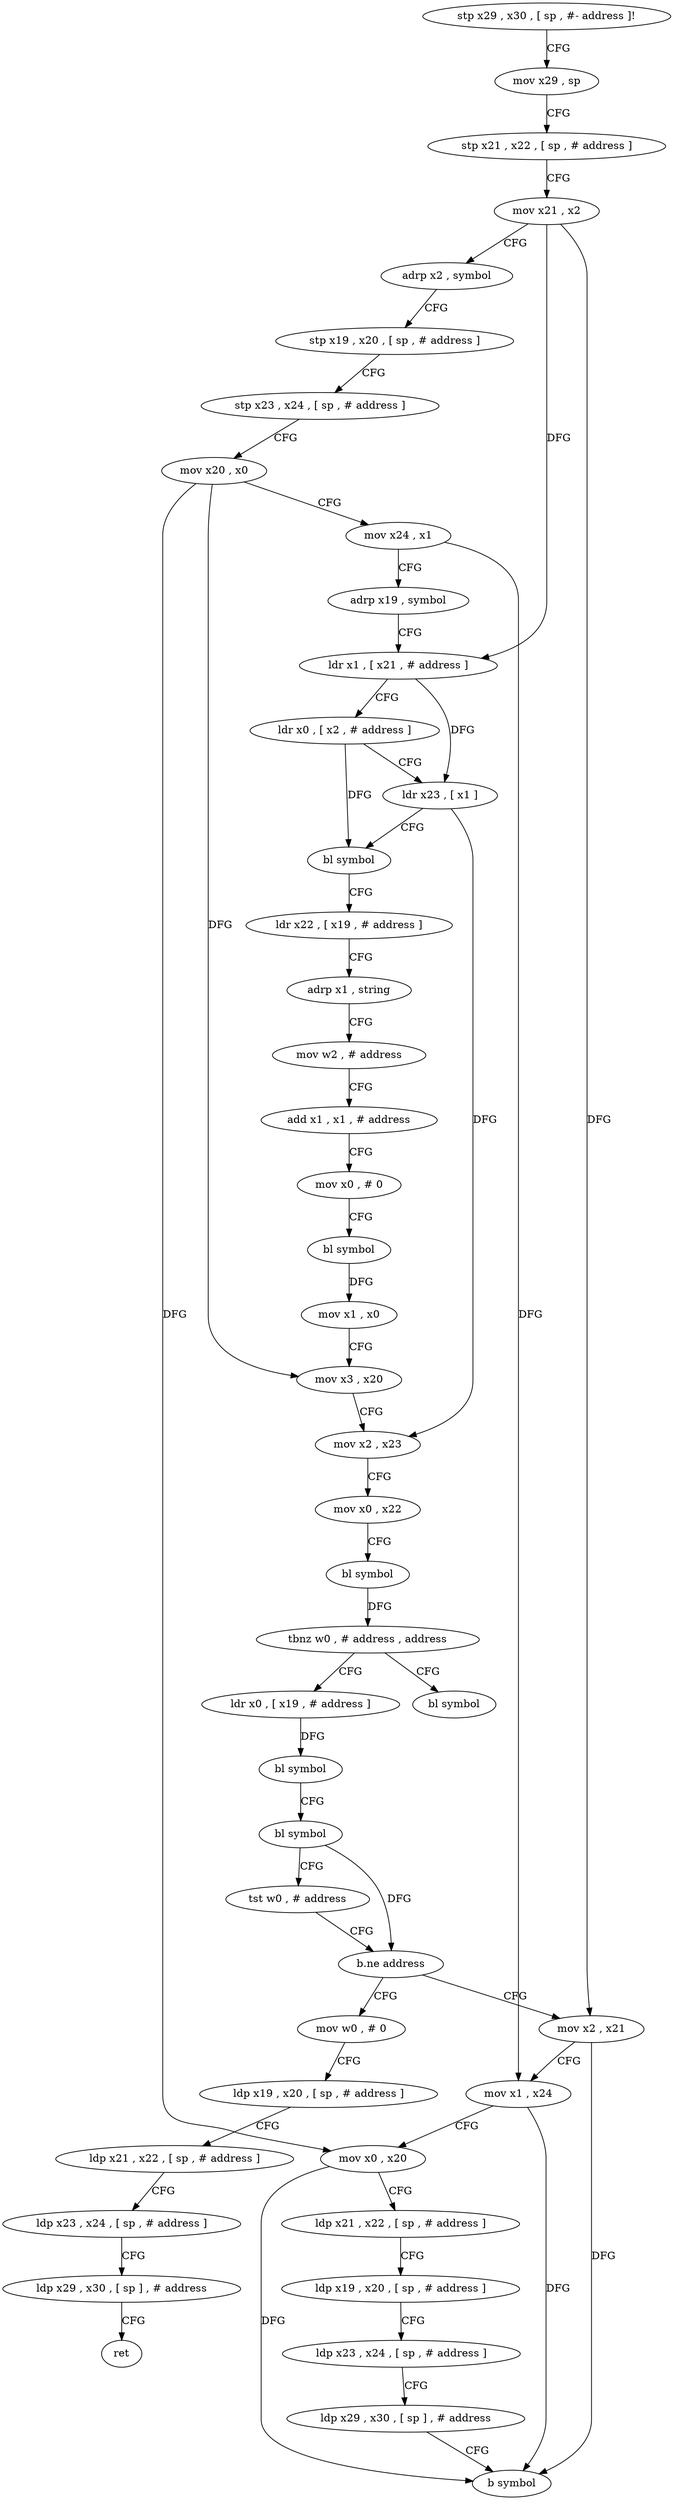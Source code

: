 digraph "func" {
"4218672" [label = "stp x29 , x30 , [ sp , #- address ]!" ]
"4218676" [label = "mov x29 , sp" ]
"4218680" [label = "stp x21 , x22 , [ sp , # address ]" ]
"4218684" [label = "mov x21 , x2" ]
"4218688" [label = "adrp x2 , symbol" ]
"4218692" [label = "stp x19 , x20 , [ sp , # address ]" ]
"4218696" [label = "stp x23 , x24 , [ sp , # address ]" ]
"4218700" [label = "mov x20 , x0" ]
"4218704" [label = "mov x24 , x1" ]
"4218708" [label = "adrp x19 , symbol" ]
"4218712" [label = "ldr x1 , [ x21 , # address ]" ]
"4218716" [label = "ldr x0 , [ x2 , # address ]" ]
"4218720" [label = "ldr x23 , [ x1 ]" ]
"4218724" [label = "bl symbol" ]
"4218728" [label = "ldr x22 , [ x19 , # address ]" ]
"4218732" [label = "adrp x1 , string" ]
"4218736" [label = "mov w2 , # address" ]
"4218740" [label = "add x1 , x1 , # address" ]
"4218744" [label = "mov x0 , # 0" ]
"4218748" [label = "bl symbol" ]
"4218752" [label = "mov x1 , x0" ]
"4218756" [label = "mov x3 , x20" ]
"4218760" [label = "mov x2 , x23" ]
"4218764" [label = "mov x0 , x22" ]
"4218768" [label = "bl symbol" ]
"4218772" [label = "tbnz w0 , # address , address" ]
"4218856" [label = "bl symbol" ]
"4218776" [label = "ldr x0 , [ x19 , # address ]" ]
"4218780" [label = "bl symbol" ]
"4218784" [label = "bl symbol" ]
"4218788" [label = "tst w0 , # address" ]
"4218792" [label = "b.ne address" ]
"4218824" [label = "mov x2 , x21" ]
"4218796" [label = "mov w0 , # 0" ]
"4218828" [label = "mov x1 , x24" ]
"4218832" [label = "mov x0 , x20" ]
"4218836" [label = "ldp x21 , x22 , [ sp , # address ]" ]
"4218840" [label = "ldp x19 , x20 , [ sp , # address ]" ]
"4218844" [label = "ldp x23 , x24 , [ sp , # address ]" ]
"4218848" [label = "ldp x29 , x30 , [ sp ] , # address" ]
"4218852" [label = "b symbol" ]
"4218800" [label = "ldp x19 , x20 , [ sp , # address ]" ]
"4218804" [label = "ldp x21 , x22 , [ sp , # address ]" ]
"4218808" [label = "ldp x23 , x24 , [ sp , # address ]" ]
"4218812" [label = "ldp x29 , x30 , [ sp ] , # address" ]
"4218816" [label = "ret" ]
"4218672" -> "4218676" [ label = "CFG" ]
"4218676" -> "4218680" [ label = "CFG" ]
"4218680" -> "4218684" [ label = "CFG" ]
"4218684" -> "4218688" [ label = "CFG" ]
"4218684" -> "4218712" [ label = "DFG" ]
"4218684" -> "4218824" [ label = "DFG" ]
"4218688" -> "4218692" [ label = "CFG" ]
"4218692" -> "4218696" [ label = "CFG" ]
"4218696" -> "4218700" [ label = "CFG" ]
"4218700" -> "4218704" [ label = "CFG" ]
"4218700" -> "4218756" [ label = "DFG" ]
"4218700" -> "4218832" [ label = "DFG" ]
"4218704" -> "4218708" [ label = "CFG" ]
"4218704" -> "4218828" [ label = "DFG" ]
"4218708" -> "4218712" [ label = "CFG" ]
"4218712" -> "4218716" [ label = "CFG" ]
"4218712" -> "4218720" [ label = "DFG" ]
"4218716" -> "4218720" [ label = "CFG" ]
"4218716" -> "4218724" [ label = "DFG" ]
"4218720" -> "4218724" [ label = "CFG" ]
"4218720" -> "4218760" [ label = "DFG" ]
"4218724" -> "4218728" [ label = "CFG" ]
"4218728" -> "4218732" [ label = "CFG" ]
"4218732" -> "4218736" [ label = "CFG" ]
"4218736" -> "4218740" [ label = "CFG" ]
"4218740" -> "4218744" [ label = "CFG" ]
"4218744" -> "4218748" [ label = "CFG" ]
"4218748" -> "4218752" [ label = "DFG" ]
"4218752" -> "4218756" [ label = "CFG" ]
"4218756" -> "4218760" [ label = "CFG" ]
"4218760" -> "4218764" [ label = "CFG" ]
"4218764" -> "4218768" [ label = "CFG" ]
"4218768" -> "4218772" [ label = "DFG" ]
"4218772" -> "4218856" [ label = "CFG" ]
"4218772" -> "4218776" [ label = "CFG" ]
"4218776" -> "4218780" [ label = "DFG" ]
"4218780" -> "4218784" [ label = "CFG" ]
"4218784" -> "4218788" [ label = "CFG" ]
"4218784" -> "4218792" [ label = "DFG" ]
"4218788" -> "4218792" [ label = "CFG" ]
"4218792" -> "4218824" [ label = "CFG" ]
"4218792" -> "4218796" [ label = "CFG" ]
"4218824" -> "4218828" [ label = "CFG" ]
"4218824" -> "4218852" [ label = "DFG" ]
"4218796" -> "4218800" [ label = "CFG" ]
"4218828" -> "4218832" [ label = "CFG" ]
"4218828" -> "4218852" [ label = "DFG" ]
"4218832" -> "4218836" [ label = "CFG" ]
"4218832" -> "4218852" [ label = "DFG" ]
"4218836" -> "4218840" [ label = "CFG" ]
"4218840" -> "4218844" [ label = "CFG" ]
"4218844" -> "4218848" [ label = "CFG" ]
"4218848" -> "4218852" [ label = "CFG" ]
"4218800" -> "4218804" [ label = "CFG" ]
"4218804" -> "4218808" [ label = "CFG" ]
"4218808" -> "4218812" [ label = "CFG" ]
"4218812" -> "4218816" [ label = "CFG" ]
}
